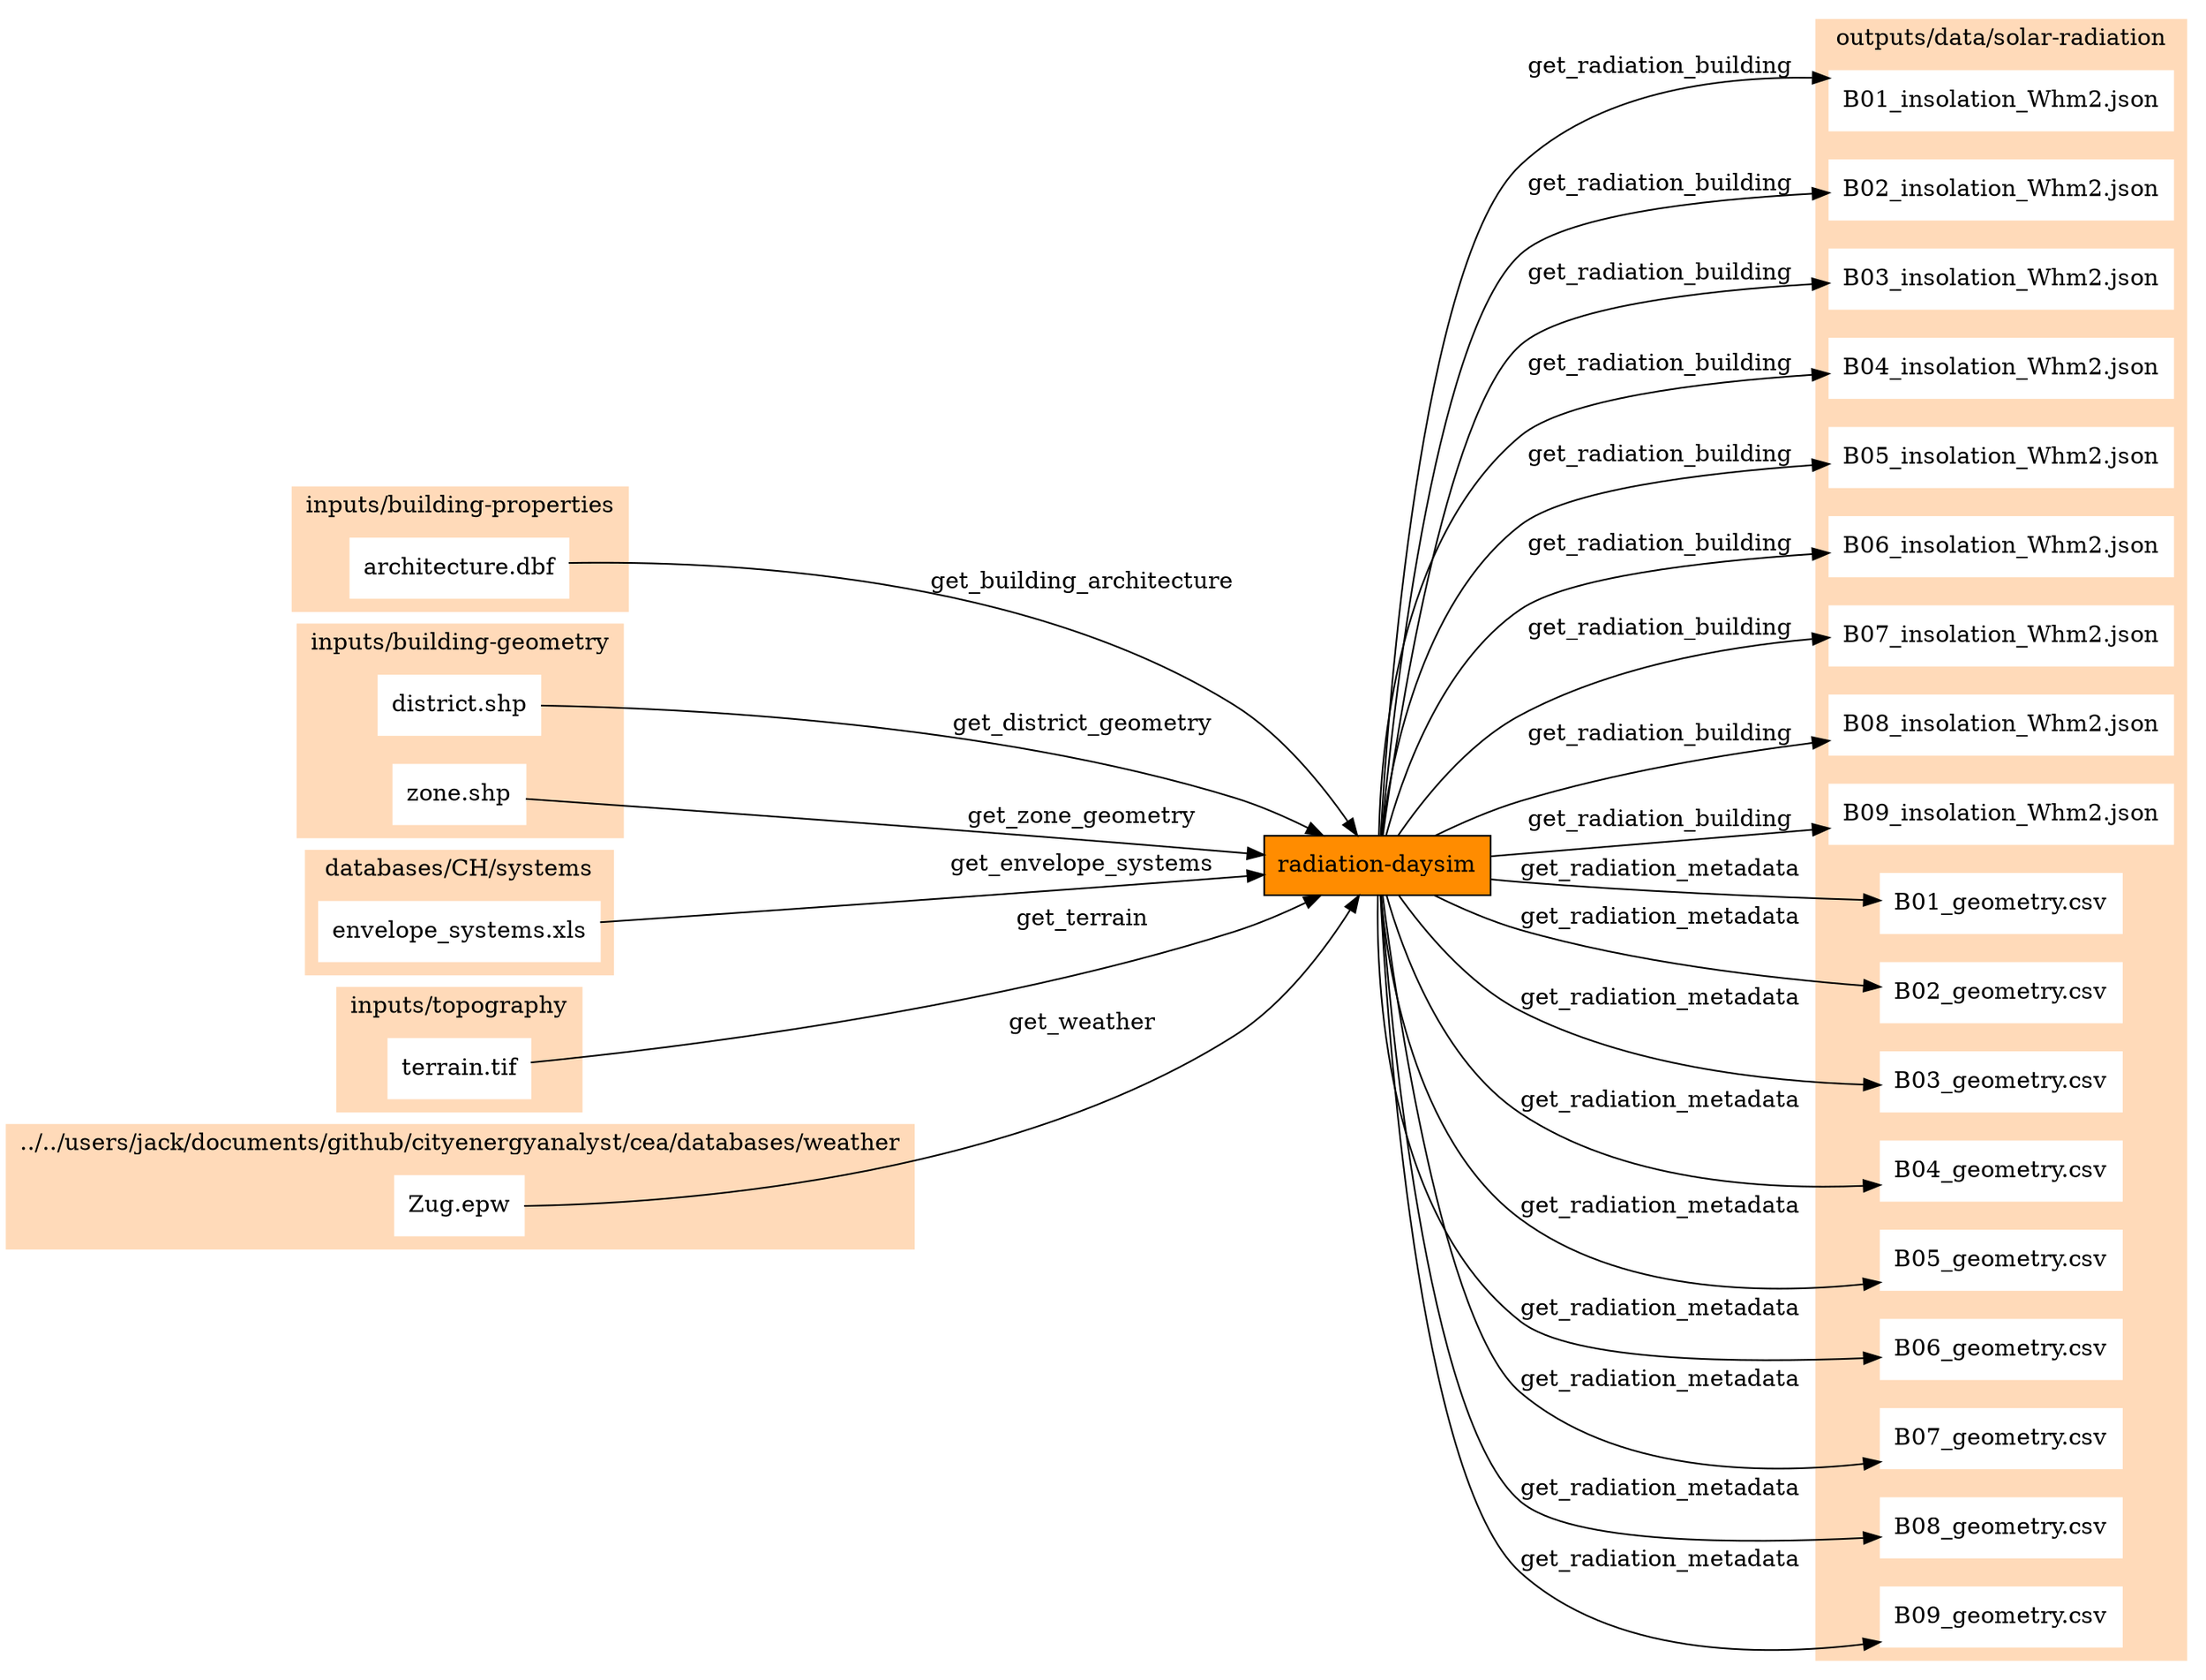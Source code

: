 digraph trace_inputlocator {
    rankdir="LR";
    node [shape=box];
    graph [overlap = false];
    "radiation-daysim"[style=filled, fillcolor=darkorange];
    "architecture.dbf" -> "radiation-daysim"[label="get_building_architecture"]
    "district.shp" -> "radiation-daysim"[label="get_district_geometry"]
    "envelope_systems.xls" -> "radiation-daysim"[label="get_envelope_systems"]
    "terrain.tif" -> "radiation-daysim"[label="get_terrain"]
    "Zug.epw" -> "radiation-daysim"[label="get_weather"]
    "zone.shp" -> "radiation-daysim"[label="get_zone_geometry"]
    "radiation-daysim" -> "B01_insolation_Whm2.json"[label="get_radiation_building"]
    "radiation-daysim" -> "B02_insolation_Whm2.json"[label="get_radiation_building"]
    "radiation-daysim" -> "B03_insolation_Whm2.json"[label="get_radiation_building"]
    "radiation-daysim" -> "B04_insolation_Whm2.json"[label="get_radiation_building"]
    "radiation-daysim" -> "B05_insolation_Whm2.json"[label="get_radiation_building"]
    "radiation-daysim" -> "B06_insolation_Whm2.json"[label="get_radiation_building"]
    "radiation-daysim" -> "B07_insolation_Whm2.json"[label="get_radiation_building"]
    "radiation-daysim" -> "B08_insolation_Whm2.json"[label="get_radiation_building"]
    "radiation-daysim" -> "B09_insolation_Whm2.json"[label="get_radiation_building"]
    "radiation-daysim" -> "B01_geometry.csv"[label="get_radiation_metadata"]
    "radiation-daysim" -> "B02_geometry.csv"[label="get_radiation_metadata"]
    "radiation-daysim" -> "B03_geometry.csv"[label="get_radiation_metadata"]
    "radiation-daysim" -> "B04_geometry.csv"[label="get_radiation_metadata"]
    "radiation-daysim" -> "B05_geometry.csv"[label="get_radiation_metadata"]
    "radiation-daysim" -> "B06_geometry.csv"[label="get_radiation_metadata"]
    "radiation-daysim" -> "B07_geometry.csv"[label="get_radiation_metadata"]
    "radiation-daysim" -> "B08_geometry.csv"[label="get_radiation_metadata"]
    "radiation-daysim" -> "B09_geometry.csv"[label="get_radiation_metadata"]
    subgraph cluster_0 {
        style = filled;
        color = peachpuff;
        label="../../users/jack/documents/github/cityenergyanalyst/cea/databases/weather";
    "Zug.epw"[style=filled, color=white]
    }
    subgraph cluster_1 {
        style = filled;
        color = peachpuff;
        label="databases/CH/systems";
    "envelope_systems.xls"[style=filled, color=white]
    }
    subgraph cluster_2 {
        style = filled;
        color = peachpuff;
        label="inputs/building-geometry";
    "district.shp"[style=filled, color=white]
    "zone.shp"[style=filled, color=white]
    }
    subgraph cluster_3 {
        style = filled;
        color = peachpuff;
        label="inputs/building-properties";
    "architecture.dbf"[style=filled, color=white]
    }
    subgraph cluster_4 {
        style = filled;
        color = peachpuff;
        label="inputs/topography";
    "terrain.tif"[style=filled, color=white]
    }
    subgraph cluster_5 {
        style = filled;
        color = peachpuff;
        label="outputs/data/solar-radiation";
    "B01_insolation_Whm2.json"[style=filled, color=white]
    "B02_insolation_Whm2.json"[style=filled, color=white]
    "B03_insolation_Whm2.json"[style=filled, color=white]
    "B04_insolation_Whm2.json"[style=filled, color=white]
    "B05_insolation_Whm2.json"[style=filled, color=white]
    "B06_insolation_Whm2.json"[style=filled, color=white]
    "B07_insolation_Whm2.json"[style=filled, color=white]
    "B08_insolation_Whm2.json"[style=filled, color=white]
    "B09_insolation_Whm2.json"[style=filled, color=white]
    "B01_geometry.csv"[style=filled, color=white]
    "B02_geometry.csv"[style=filled, color=white]
    "B03_geometry.csv"[style=filled, color=white]
    "B04_geometry.csv"[style=filled, color=white]
    "B05_geometry.csv"[style=filled, color=white]
    "B06_geometry.csv"[style=filled, color=white]
    "B07_geometry.csv"[style=filled, color=white]
    "B08_geometry.csv"[style=filled, color=white]
    "B09_geometry.csv"[style=filled, color=white]
    }
}